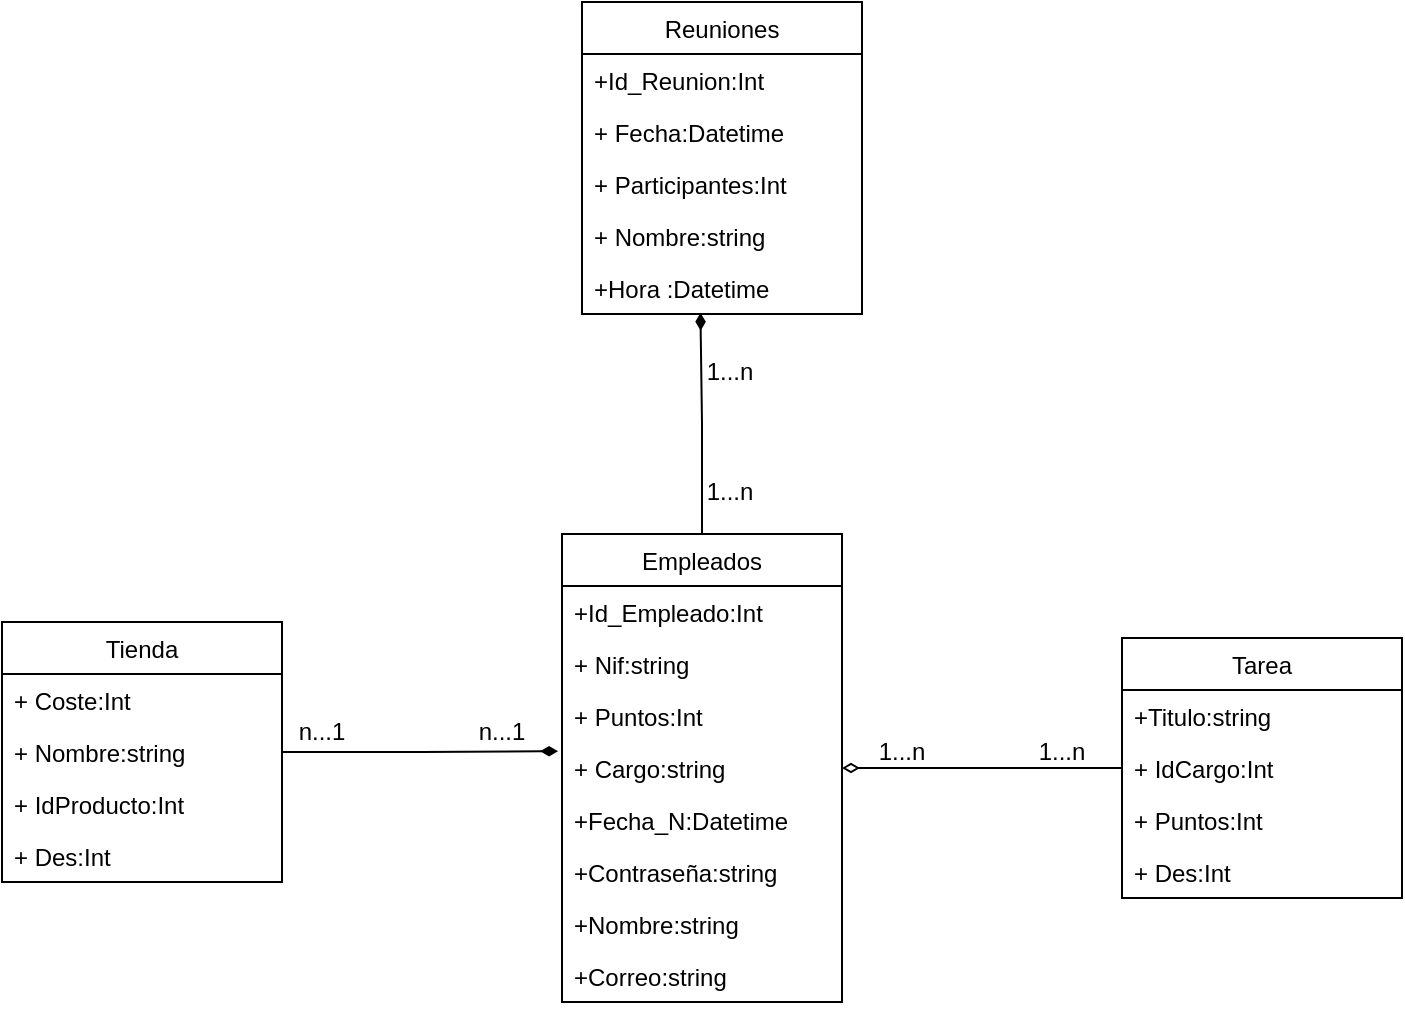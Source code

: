 <mxfile version="18.0.2" type="device"><diagram id="C5RBs43oDa-KdzZeNtuy" name="Page-1"><mxGraphModel dx="865" dy="456" grid="1" gridSize="10" guides="1" tooltips="1" connect="1" arrows="1" fold="1" page="1" pageScale="1" pageWidth="827" pageHeight="1169" math="0" shadow="0"><root><mxCell id="WIyWlLk6GJQsqaUBKTNV-0"/><mxCell id="WIyWlLk6GJQsqaUBKTNV-1" parent="WIyWlLk6GJQsqaUBKTNV-0"/><mxCell id="Zbrgmatf7oSxRQf3-3qb-0" value="Tienda" style="swimlane;fontStyle=0;childLayout=stackLayout;horizontal=1;startSize=26;fillColor=none;horizontalStack=0;resizeParent=1;resizeParentMax=0;resizeLast=0;collapsible=1;marginBottom=0;" parent="WIyWlLk6GJQsqaUBKTNV-1" vertex="1"><mxGeometry x="80" y="340" width="140" height="130" as="geometry"/></mxCell><mxCell id="Zbrgmatf7oSxRQf3-3qb-2" value="+ Coste:Int" style="text;strokeColor=none;fillColor=none;align=left;verticalAlign=top;spacingLeft=4;spacingRight=4;overflow=hidden;rotatable=0;points=[[0,0.5],[1,0.5]];portConstraint=eastwest;" parent="Zbrgmatf7oSxRQf3-3qb-0" vertex="1"><mxGeometry y="26" width="140" height="26" as="geometry"/></mxCell><mxCell id="Zbrgmatf7oSxRQf3-3qb-3" value="+ Nombre:string&#10;" style="text;strokeColor=none;fillColor=none;align=left;verticalAlign=top;spacingLeft=4;spacingRight=4;overflow=hidden;rotatable=0;points=[[0,0.5],[1,0.5]];portConstraint=eastwest;" parent="Zbrgmatf7oSxRQf3-3qb-0" vertex="1"><mxGeometry y="52" width="140" height="26" as="geometry"/></mxCell><mxCell id="Zbrgmatf7oSxRQf3-3qb-4" value="+ IdProducto:Int&#10;" style="text;strokeColor=none;fillColor=none;align=left;verticalAlign=top;spacingLeft=4;spacingRight=4;overflow=hidden;rotatable=0;points=[[0,0.5],[1,0.5]];portConstraint=eastwest;" parent="Zbrgmatf7oSxRQf3-3qb-0" vertex="1"><mxGeometry y="78" width="140" height="26" as="geometry"/></mxCell><mxCell id="Zbrgmatf7oSxRQf3-3qb-5" value="+ Des:Int" style="text;strokeColor=none;fillColor=none;align=left;verticalAlign=top;spacingLeft=4;spacingRight=4;overflow=hidden;rotatable=0;points=[[0,0.5],[1,0.5]];portConstraint=eastwest;" parent="Zbrgmatf7oSxRQf3-3qb-0" vertex="1"><mxGeometry y="104" width="140" height="26" as="geometry"/></mxCell><mxCell id="tjjHumRM87XiyivMwj1L-9" style="edgeStyle=orthogonalEdgeStyle;rounded=0;orthogonalLoop=1;jettySize=auto;html=1;entryX=1;entryY=0.5;entryDx=0;entryDy=0;endArrow=diamondThin;endFill=0;" edge="1" parent="WIyWlLk6GJQsqaUBKTNV-1" source="Zbrgmatf7oSxRQf3-3qb-8" target="Zbrgmatf7oSxRQf3-3qb-23"><mxGeometry relative="1" as="geometry"/></mxCell><mxCell id="Zbrgmatf7oSxRQf3-3qb-8" value="Tarea" style="swimlane;fontStyle=0;childLayout=stackLayout;horizontal=1;startSize=26;fillColor=none;horizontalStack=0;resizeParent=1;resizeParentMax=0;resizeLast=0;collapsible=1;marginBottom=0;" parent="WIyWlLk6GJQsqaUBKTNV-1" vertex="1"><mxGeometry x="640" y="348" width="140" height="130" as="geometry"/></mxCell><mxCell id="Zbrgmatf7oSxRQf3-3qb-9" value="+Titulo:string" style="text;strokeColor=none;fillColor=none;align=left;verticalAlign=top;spacingLeft=4;spacingRight=4;overflow=hidden;rotatable=0;points=[[0,0.5],[1,0.5]];portConstraint=eastwest;" parent="Zbrgmatf7oSxRQf3-3qb-8" vertex="1"><mxGeometry y="26" width="140" height="26" as="geometry"/></mxCell><mxCell id="Zbrgmatf7oSxRQf3-3qb-10" value="+ IdCargo:Int" style="text;strokeColor=none;fillColor=none;align=left;verticalAlign=top;spacingLeft=4;spacingRight=4;overflow=hidden;rotatable=0;points=[[0,0.5],[1,0.5]];portConstraint=eastwest;" parent="Zbrgmatf7oSxRQf3-3qb-8" vertex="1"><mxGeometry y="52" width="140" height="26" as="geometry"/></mxCell><mxCell id="Zbrgmatf7oSxRQf3-3qb-11" value="+ Puntos:Int" style="text;strokeColor=none;fillColor=none;align=left;verticalAlign=top;spacingLeft=4;spacingRight=4;overflow=hidden;rotatable=0;points=[[0,0.5],[1,0.5]];portConstraint=eastwest;" parent="Zbrgmatf7oSxRQf3-3qb-8" vertex="1"><mxGeometry y="78" width="140" height="26" as="geometry"/></mxCell><mxCell id="Zbrgmatf7oSxRQf3-3qb-12" value="+ Des:Int" style="text;strokeColor=none;fillColor=none;align=left;verticalAlign=top;spacingLeft=4;spacingRight=4;overflow=hidden;rotatable=0;points=[[0,0.5],[1,0.5]];portConstraint=eastwest;" parent="Zbrgmatf7oSxRQf3-3qb-8" vertex="1"><mxGeometry y="104" width="140" height="26" as="geometry"/></mxCell><mxCell id="Zbrgmatf7oSxRQf3-3qb-13" value="Reuniones" style="swimlane;fontStyle=0;childLayout=stackLayout;horizontal=1;startSize=26;fillColor=none;horizontalStack=0;resizeParent=1;resizeParentMax=0;resizeLast=0;collapsible=1;marginBottom=0;" parent="WIyWlLk6GJQsqaUBKTNV-1" vertex="1"><mxGeometry x="370" y="30" width="140" height="156" as="geometry"/></mxCell><mxCell id="Zbrgmatf7oSxRQf3-3qb-18" value="+Id_Reunion:Int" style="text;strokeColor=none;fillColor=none;align=left;verticalAlign=top;spacingLeft=4;spacingRight=4;overflow=hidden;rotatable=0;points=[[0,0.5],[1,0.5]];portConstraint=eastwest;" parent="Zbrgmatf7oSxRQf3-3qb-13" vertex="1"><mxGeometry y="26" width="140" height="26" as="geometry"/></mxCell><mxCell id="Zbrgmatf7oSxRQf3-3qb-14" value="+ Fecha:Datetime" style="text;strokeColor=none;fillColor=none;align=left;verticalAlign=top;spacingLeft=4;spacingRight=4;overflow=hidden;rotatable=0;points=[[0,0.5],[1,0.5]];portConstraint=eastwest;" parent="Zbrgmatf7oSxRQf3-3qb-13" vertex="1"><mxGeometry y="52" width="140" height="26" as="geometry"/></mxCell><mxCell id="Zbrgmatf7oSxRQf3-3qb-15" value="+ Participantes:Int" style="text;strokeColor=none;fillColor=none;align=left;verticalAlign=top;spacingLeft=4;spacingRight=4;overflow=hidden;rotatable=0;points=[[0,0.5],[1,0.5]];portConstraint=eastwest;" parent="Zbrgmatf7oSxRQf3-3qb-13" vertex="1"><mxGeometry y="78" width="140" height="26" as="geometry"/></mxCell><mxCell id="Zbrgmatf7oSxRQf3-3qb-16" value="+ Nombre:string&#10;" style="text;strokeColor=none;fillColor=none;align=left;verticalAlign=top;spacingLeft=4;spacingRight=4;overflow=hidden;rotatable=0;points=[[0,0.5],[1,0.5]];portConstraint=eastwest;" parent="Zbrgmatf7oSxRQf3-3qb-13" vertex="1"><mxGeometry y="104" width="140" height="26" as="geometry"/></mxCell><mxCell id="Zbrgmatf7oSxRQf3-3qb-17" value="+Hora :Datetime" style="text;strokeColor=none;fillColor=none;align=left;verticalAlign=top;spacingLeft=4;spacingRight=4;overflow=hidden;rotatable=0;points=[[0,0.5],[1,0.5]];portConstraint=eastwest;" parent="Zbrgmatf7oSxRQf3-3qb-13" vertex="1"><mxGeometry y="130" width="140" height="26" as="geometry"/></mxCell><mxCell id="tjjHumRM87XiyivMwj1L-6" style="edgeStyle=orthogonalEdgeStyle;rounded=0;orthogonalLoop=1;jettySize=auto;html=1;entryX=0.423;entryY=0.977;entryDx=0;entryDy=0;entryPerimeter=0;endArrow=diamondThin;endFill=1;" edge="1" parent="WIyWlLk6GJQsqaUBKTNV-1" source="Zbrgmatf7oSxRQf3-3qb-19" target="Zbrgmatf7oSxRQf3-3qb-17"><mxGeometry relative="1" as="geometry"/></mxCell><mxCell id="Zbrgmatf7oSxRQf3-3qb-19" value="Empleados" style="swimlane;fontStyle=0;childLayout=stackLayout;horizontal=1;startSize=26;fillColor=none;horizontalStack=0;resizeParent=1;resizeParentMax=0;resizeLast=0;collapsible=1;marginBottom=0;" parent="WIyWlLk6GJQsqaUBKTNV-1" vertex="1"><mxGeometry x="360" y="296" width="140" height="234" as="geometry"/></mxCell><mxCell id="Zbrgmatf7oSxRQf3-3qb-20" value="+Id_Empleado:Int" style="text;strokeColor=none;fillColor=none;align=left;verticalAlign=top;spacingLeft=4;spacingRight=4;overflow=hidden;rotatable=0;points=[[0,0.5],[1,0.5]];portConstraint=eastwest;" parent="Zbrgmatf7oSxRQf3-3qb-19" vertex="1"><mxGeometry y="26" width="140" height="26" as="geometry"/></mxCell><mxCell id="Zbrgmatf7oSxRQf3-3qb-21" value="+ Nif:string" style="text;strokeColor=none;fillColor=none;align=left;verticalAlign=top;spacingLeft=4;spacingRight=4;overflow=hidden;rotatable=0;points=[[0,0.5],[1,0.5]];portConstraint=eastwest;" parent="Zbrgmatf7oSxRQf3-3qb-19" vertex="1"><mxGeometry y="52" width="140" height="26" as="geometry"/></mxCell><mxCell id="Zbrgmatf7oSxRQf3-3qb-22" value="+ Puntos:Int" style="text;strokeColor=none;fillColor=none;align=left;verticalAlign=top;spacingLeft=4;spacingRight=4;overflow=hidden;rotatable=0;points=[[0,0.5],[1,0.5]];portConstraint=eastwest;" parent="Zbrgmatf7oSxRQf3-3qb-19" vertex="1"><mxGeometry y="78" width="140" height="26" as="geometry"/></mxCell><mxCell id="Zbrgmatf7oSxRQf3-3qb-23" value="+ Cargo:string&#10;" style="text;strokeColor=none;fillColor=none;align=left;verticalAlign=top;spacingLeft=4;spacingRight=4;overflow=hidden;rotatable=0;points=[[0,0.5],[1,0.5]];portConstraint=eastwest;" parent="Zbrgmatf7oSxRQf3-3qb-19" vertex="1"><mxGeometry y="104" width="140" height="26" as="geometry"/></mxCell><mxCell id="Zbrgmatf7oSxRQf3-3qb-24" value="+Fecha_N:Datetime" style="text;strokeColor=none;fillColor=none;align=left;verticalAlign=top;spacingLeft=4;spacingRight=4;overflow=hidden;rotatable=0;points=[[0,0.5],[1,0.5]];portConstraint=eastwest;" parent="Zbrgmatf7oSxRQf3-3qb-19" vertex="1"><mxGeometry y="130" width="140" height="26" as="geometry"/></mxCell><mxCell id="Zbrgmatf7oSxRQf3-3qb-25" value="+Contraseña:string" style="text;strokeColor=none;fillColor=none;align=left;verticalAlign=top;spacingLeft=4;spacingRight=4;overflow=hidden;rotatable=0;points=[[0,0.5],[1,0.5]];portConstraint=eastwest;" parent="Zbrgmatf7oSxRQf3-3qb-19" vertex="1"><mxGeometry y="156" width="140" height="26" as="geometry"/></mxCell><mxCell id="Zbrgmatf7oSxRQf3-3qb-27" value="+Nombre:string" style="text;strokeColor=none;fillColor=none;align=left;verticalAlign=top;spacingLeft=4;spacingRight=4;overflow=hidden;rotatable=0;points=[[0,0.5],[1,0.5]];portConstraint=eastwest;" parent="Zbrgmatf7oSxRQf3-3qb-19" vertex="1"><mxGeometry y="182" width="140" height="26" as="geometry"/></mxCell><mxCell id="Zbrgmatf7oSxRQf3-3qb-26" value="+Correo:string" style="text;strokeColor=none;fillColor=none;align=left;verticalAlign=top;spacingLeft=4;spacingRight=4;overflow=hidden;rotatable=0;points=[[0,0.5],[1,0.5]];portConstraint=eastwest;" parent="Zbrgmatf7oSxRQf3-3qb-19" vertex="1"><mxGeometry y="208" width="140" height="26" as="geometry"/></mxCell><mxCell id="tjjHumRM87XiyivMwj1L-3" style="edgeStyle=orthogonalEdgeStyle;rounded=0;orthogonalLoop=1;jettySize=auto;html=1;entryX=-0.014;entryY=0.177;entryDx=0;entryDy=0;entryPerimeter=0;endArrow=diamondThin;endFill=1;" edge="1" parent="WIyWlLk6GJQsqaUBKTNV-1" source="Zbrgmatf7oSxRQf3-3qb-3" target="Zbrgmatf7oSxRQf3-3qb-23"><mxGeometry relative="1" as="geometry"/></mxCell><mxCell id="tjjHumRM87XiyivMwj1L-7" value="1...n&lt;span style=&quot;color: rgba(0, 0, 0, 0); font-family: monospace; font-size: 0px; text-align: start;&quot;&gt;%3CmxGraphModel%3E%3Croot%3E%3CmxCell%20id%3D%220%22%2F%3E%3CmxCell%20id%3D%221%22%20parent%3D%220%22%2F%3E%3CmxCell%20id%3D%222%22%20style%3D%22edgeStyle%3DorthogonalEdgeStyle%3Brounded%3D0%3BorthogonalLoop%3D1%3BjettySize%3Dauto%3Bhtml%3D1%3BentryX%3D-0.014%3BentryY%3D0.177%3BentryDx%3D0%3BentryDy%3D0%3BentryPerimeter%3D0%3BendArrow%3DdiamondThin%3BendFill%3D1%3B%22%20edge%3D%221%22%20parent%3D%221%22%3E%3CmxGeometry%20relative%3D%221%22%20as%3D%22geometry%22%3E%3CmxPoint%20x%3D%22220%22%20y%3D%22405%22%20as%3D%22sourcePoint%22%2F%3E%3CmxPoint%20x%3D%22358.04%22%20y%3D%22404.602%22%20as%3D%22targetPoint%22%2F%3E%3C%2FmxGeometry%3E%3C%2FmxCell%3E%3C%2Froot%3E%3C%2FmxGraphModel%3E&lt;/span&gt;" style="text;html=1;strokeColor=none;fillColor=none;align=center;verticalAlign=middle;whiteSpace=wrap;rounded=0;" vertex="1" parent="WIyWlLk6GJQsqaUBKTNV-1"><mxGeometry x="414" y="200" width="60" height="30" as="geometry"/></mxCell><mxCell id="tjjHumRM87XiyivMwj1L-8" value="1...n&lt;span style=&quot;color: rgba(0, 0, 0, 0); font-family: monospace; font-size: 0px; text-align: start;&quot;&gt;%3CmxGraphModel%3E%3Croot%3E%3CmxCell%20id%3D%220%22%2F%3E%3CmxCell%20id%3D%221%22%20parent%3D%220%22%2F%3E%3CmxCell%20id%3D%222%22%20style%3D%22edgeStyle%3DorthogonalEdgeStyle%3Brounded%3D0%3BorthogonalLoop%3D1%3BjettySize%3Dauto%3Bhtml%3D1%3BentryX%3D-0.014%3BentryY%3D0.177%3BentryDx%3D0%3BentryDy%3D0%3BentryPerimeter%3D0%3BendArrow%3DdiamondThin%3BendFill%3D1%3B%22%20edge%3D%221%22%20parent%3D%221%22%3E%3CmxGeometry%20relative%3D%221%22%20as%3D%22geometry%22%3E%3CmxPoint%20x%3D%22220%22%20y%3D%22405%22%20as%3D%22sourcePoint%22%2F%3E%3CmxPoint%20x%3D%22358.04%22%20y%3D%22404.602%22%20as%3D%22targetPoint%22%2F%3E%3C%2FmxGeometry%3E%3C%2FmxCell%3E%3C%2Froot%3E%3C%2FmxGraphModel%3E&lt;/span&gt;" style="text;html=1;strokeColor=none;fillColor=none;align=center;verticalAlign=middle;whiteSpace=wrap;rounded=0;" vertex="1" parent="WIyWlLk6GJQsqaUBKTNV-1"><mxGeometry x="414" y="260" width="60" height="30" as="geometry"/></mxCell><mxCell id="tjjHumRM87XiyivMwj1L-10" value="1...n" style="text;html=1;strokeColor=none;fillColor=none;align=center;verticalAlign=middle;whiteSpace=wrap;rounded=0;" vertex="1" parent="WIyWlLk6GJQsqaUBKTNV-1"><mxGeometry x="500" y="390" width="60" height="30" as="geometry"/></mxCell><mxCell id="tjjHumRM87XiyivMwj1L-11" value="1...n" style="text;html=1;strokeColor=none;fillColor=none;align=center;verticalAlign=middle;whiteSpace=wrap;rounded=0;" vertex="1" parent="WIyWlLk6GJQsqaUBKTNV-1"><mxGeometry x="580" y="390" width="60" height="30" as="geometry"/></mxCell><mxCell id="tjjHumRM87XiyivMwj1L-12" value="n...1" style="text;html=1;strokeColor=none;fillColor=none;align=center;verticalAlign=middle;whiteSpace=wrap;rounded=0;" vertex="1" parent="WIyWlLk6GJQsqaUBKTNV-1"><mxGeometry x="210" y="380" width="60" height="30" as="geometry"/></mxCell><mxCell id="tjjHumRM87XiyivMwj1L-13" value="n...1" style="text;html=1;strokeColor=none;fillColor=none;align=center;verticalAlign=middle;whiteSpace=wrap;rounded=0;" vertex="1" parent="WIyWlLk6GJQsqaUBKTNV-1"><mxGeometry x="300" y="380" width="60" height="30" as="geometry"/></mxCell></root></mxGraphModel></diagram></mxfile>